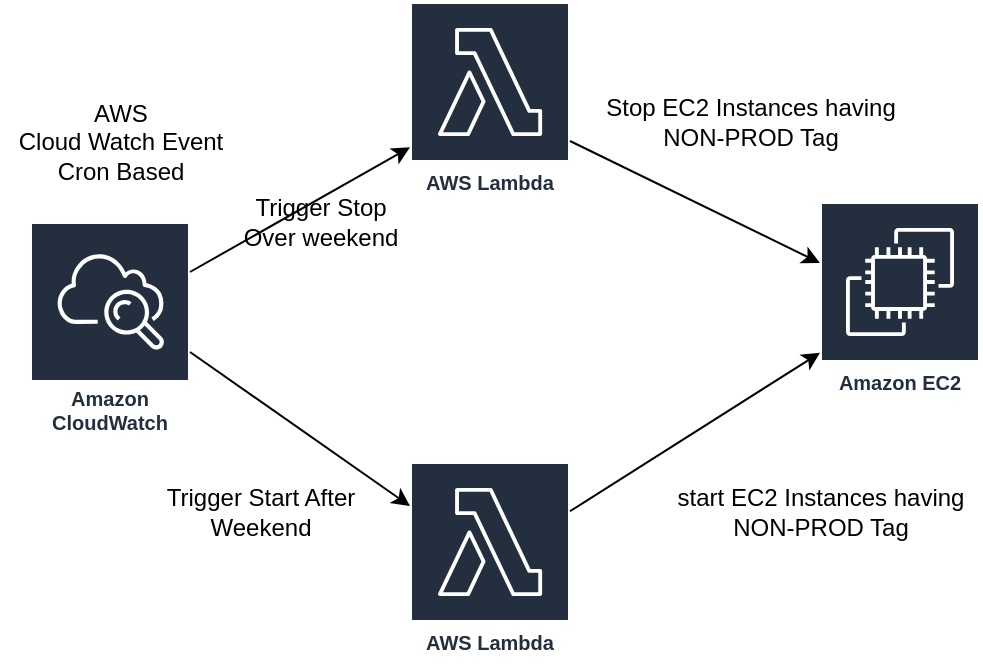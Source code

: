 <mxfile version="14.8.6" type="github"><diagram id="Rg3t3ZgAIxPmIPJQsHCW" name="Page-1"><mxGraphModel dx="782" dy="436" grid="1" gridSize="10" guides="1" tooltips="1" connect="1" arrows="1" fold="1" page="1" pageScale="1" pageWidth="850" pageHeight="1100" math="0" shadow="0"><root><mxCell id="0"/><mxCell id="1" parent="0"/><mxCell id="aXe0QUdgSVS8LQKhwUWt-2" value="Amazon CloudWatch" style="outlineConnect=0;fontColor=#232F3E;gradientColor=none;strokeColor=#ffffff;fillColor=#232F3E;dashed=0;verticalLabelPosition=middle;verticalAlign=bottom;align=center;html=1;whiteSpace=wrap;fontSize=10;fontStyle=1;spacing=3;shape=mxgraph.aws4.productIcon;prIcon=mxgraph.aws4.cloudwatch;" parent="1" vertex="1"><mxGeometry x="30" y="120" width="80" height="110" as="geometry"/></mxCell><mxCell id="aXe0QUdgSVS8LQKhwUWt-3" value="AWS &lt;br&gt;Cloud Watch Event&lt;br&gt;Cron Based" style="text;html=1;align=center;verticalAlign=middle;resizable=0;points=[];autosize=1;strokeColor=none;" parent="1" vertex="1"><mxGeometry x="15" y="55" width="120" height="50" as="geometry"/></mxCell><mxCell id="aXe0QUdgSVS8LQKhwUWt-4" value="AWS Lambda" style="outlineConnect=0;fontColor=#232F3E;gradientColor=none;strokeColor=#ffffff;fillColor=#232F3E;dashed=0;verticalLabelPosition=middle;verticalAlign=bottom;align=center;html=1;whiteSpace=wrap;fontSize=10;fontStyle=1;spacing=3;shape=mxgraph.aws4.productIcon;prIcon=mxgraph.aws4.lambda;" parent="1" vertex="1"><mxGeometry x="220" y="10" width="80" height="100" as="geometry"/></mxCell><mxCell id="aXe0QUdgSVS8LQKhwUWt-5" value="AWS Lambda" style="outlineConnect=0;fontColor=#232F3E;gradientColor=none;strokeColor=#ffffff;fillColor=#232F3E;dashed=0;verticalLabelPosition=middle;verticalAlign=bottom;align=center;html=1;whiteSpace=wrap;fontSize=10;fontStyle=1;spacing=3;shape=mxgraph.aws4.productIcon;prIcon=mxgraph.aws4.lambda;" parent="1" vertex="1"><mxGeometry x="220" y="240" width="80" height="100" as="geometry"/></mxCell><mxCell id="aXe0QUdgSVS8LQKhwUWt-11" value="Trigger Stop &lt;br&gt;Over weekend" style="text;html=1;align=center;verticalAlign=middle;resizable=0;points=[];autosize=1;strokeColor=none;" parent="1" vertex="1"><mxGeometry x="130" y="105" width="90" height="30" as="geometry"/></mxCell><mxCell id="aXe0QUdgSVS8LQKhwUWt-12" value="Trigger Start After &lt;br&gt;Weekend" style="text;html=1;align=center;verticalAlign=middle;resizable=0;points=[];autosize=1;strokeColor=none;" parent="1" vertex="1"><mxGeometry x="90" y="250" width="110" height="30" as="geometry"/></mxCell><mxCell id="aXe0QUdgSVS8LQKhwUWt-13" value="Stop EC2 Instances having &lt;br&gt;NON-PROD Tag" style="text;html=1;align=center;verticalAlign=middle;resizable=0;points=[];autosize=1;strokeColor=none;" parent="1" vertex="1"><mxGeometry x="310" y="55" width="160" height="30" as="geometry"/></mxCell><mxCell id="aXe0QUdgSVS8LQKhwUWt-14" value="start EC2 Instances having &lt;br&gt;NON-PROD Tag" style="text;html=1;align=center;verticalAlign=middle;resizable=0;points=[];autosize=1;strokeColor=none;" parent="1" vertex="1"><mxGeometry x="345" y="250" width="160" height="30" as="geometry"/></mxCell><mxCell id="aXe0QUdgSVS8LQKhwUWt-15" value="" style="endArrow=classic;html=1;" parent="1" target="aXe0QUdgSVS8LQKhwUWt-4" edge="1"><mxGeometry width="50" height="50" relative="1" as="geometry"><mxPoint x="110" y="145" as="sourcePoint"/><mxPoint x="160" y="95" as="targetPoint"/></mxGeometry></mxCell><mxCell id="aXe0QUdgSVS8LQKhwUWt-16" value="" style="endArrow=classic;html=1;" parent="1" target="aXe0QUdgSVS8LQKhwUWt-5" edge="1"><mxGeometry width="50" height="50" relative="1" as="geometry"><mxPoint x="110" y="185" as="sourcePoint"/><mxPoint x="160" y="135" as="targetPoint"/></mxGeometry></mxCell><mxCell id="aXe0QUdgSVS8LQKhwUWt-17" value="" style="endArrow=classic;html=1;" parent="1" source="aXe0QUdgSVS8LQKhwUWt-5" edge="1"><mxGeometry width="50" height="50" relative="1" as="geometry"><mxPoint x="310" y="290" as="sourcePoint"/><mxPoint x="425" y="185.366" as="targetPoint"/></mxGeometry></mxCell><mxCell id="aXe0QUdgSVS8LQKhwUWt-18" value="" style="endArrow=classic;html=1;" parent="1" source="aXe0QUdgSVS8LQKhwUWt-4" edge="1"><mxGeometry width="50" height="50" relative="1" as="geometry"><mxPoint x="320" y="110" as="sourcePoint"/><mxPoint x="425" y="140.488" as="targetPoint"/></mxGeometry></mxCell><mxCell id="29TG4XjTs3Y07k9lCVId-1" value="Amazon EC2" style="outlineConnect=0;fontColor=#232F3E;gradientColor=none;strokeColor=#ffffff;fillColor=#232F3E;dashed=0;verticalLabelPosition=middle;verticalAlign=bottom;align=center;html=1;whiteSpace=wrap;fontSize=10;fontStyle=1;spacing=3;shape=mxgraph.aws4.productIcon;prIcon=mxgraph.aws4.ec2;" vertex="1" parent="1"><mxGeometry x="425" y="110" width="80" height="100" as="geometry"/></mxCell></root></mxGraphModel></diagram></mxfile>